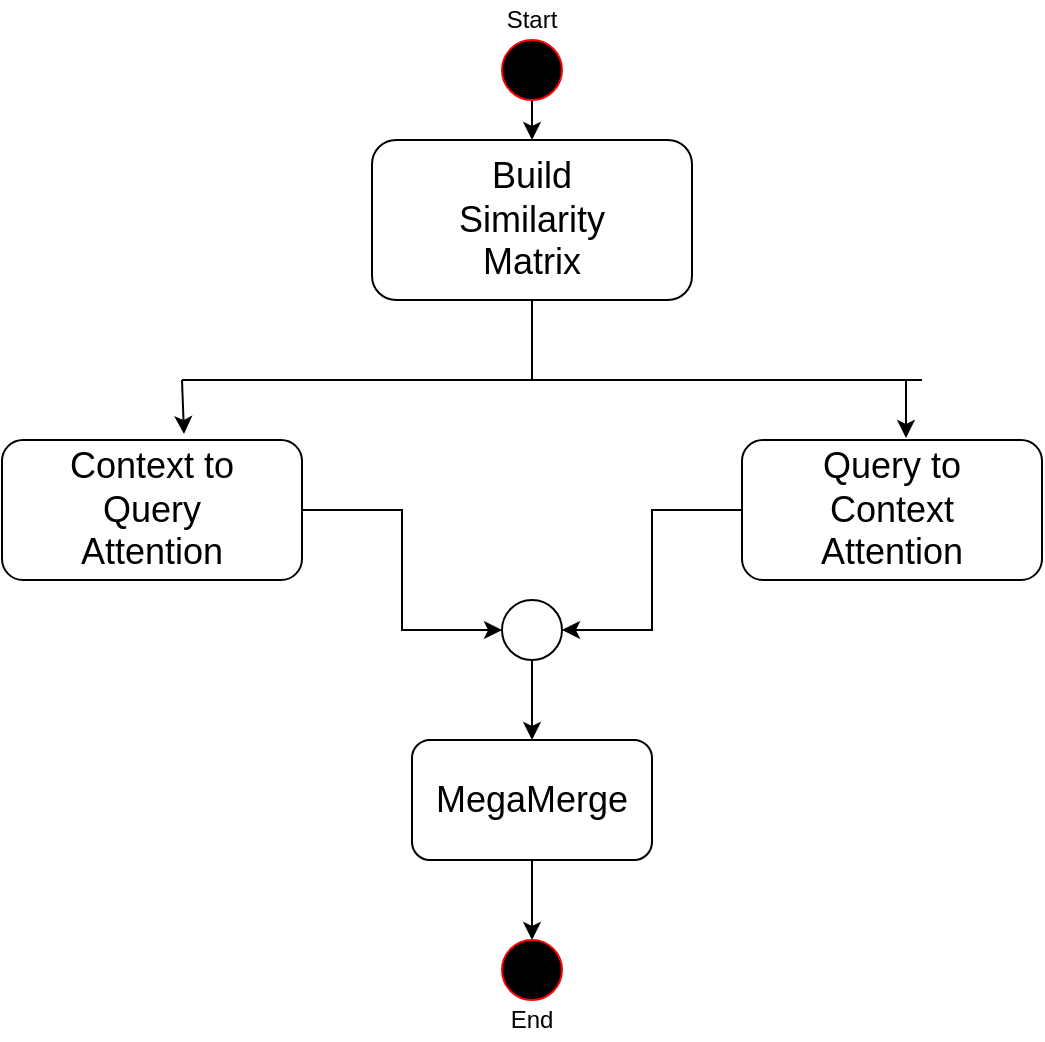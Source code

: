 <mxfile version="13.8.0" type="github">
  <diagram id="e7LwDIP-vcQy6ShYuZ_r" name="Page-1">
    <mxGraphModel dx="868" dy="479" grid="1" gridSize="10" guides="1" tooltips="1" connect="1" arrows="1" fold="1" page="1" pageScale="1" pageWidth="850" pageHeight="1100" math="0" shadow="0">
      <root>
        <mxCell id="0" />
        <mxCell id="1" parent="0" />
        <mxCell id="kQn8n2zBx9t5nKiIXPxH-13" style="edgeStyle=orthogonalEdgeStyle;rounded=0;orthogonalLoop=1;jettySize=auto;html=1;" edge="1" parent="1" source="kQn8n2zBx9t5nKiIXPxH-1">
          <mxGeometry relative="1" as="geometry">
            <mxPoint x="385" y="120" as="targetPoint" />
          </mxGeometry>
        </mxCell>
        <mxCell id="kQn8n2zBx9t5nKiIXPxH-1" value="" style="ellipse;whiteSpace=wrap;html=1;aspect=fixed;fillColor=#000000;strokeColor=#FF0000;" vertex="1" parent="1">
          <mxGeometry x="370" y="70" width="30" height="30" as="geometry" />
        </mxCell>
        <mxCell id="kQn8n2zBx9t5nKiIXPxH-2" value="Start" style="text;html=1;strokeColor=none;fillColor=none;align=center;verticalAlign=middle;whiteSpace=wrap;rounded=0;" vertex="1" parent="1">
          <mxGeometry x="365" y="50" width="40" height="20" as="geometry" />
        </mxCell>
        <mxCell id="kQn8n2zBx9t5nKiIXPxH-3" value="&lt;div&gt;&lt;font style=&quot;font-size: 18px&quot;&gt;Build&lt;/font&gt;&lt;/div&gt;&lt;div&gt;&lt;font style=&quot;font-size: 18px&quot;&gt;Similarity&lt;/font&gt;&lt;/div&gt;&lt;div&gt;&lt;font style=&quot;font-size: 18px&quot;&gt;Matrix&lt;/font&gt;&lt;br&gt;&lt;/div&gt;" style="rounded=1;whiteSpace=wrap;html=1;strokeColor=#000000;fillColor=#FFFFFF;" vertex="1" parent="1">
          <mxGeometry x="305" y="120" width="160" height="80" as="geometry" />
        </mxCell>
        <mxCell id="kQn8n2zBx9t5nKiIXPxH-23" style="edgeStyle=orthogonalEdgeStyle;rounded=0;orthogonalLoop=1;jettySize=auto;html=1;entryX=0;entryY=0.5;entryDx=0;entryDy=0;" edge="1" parent="1" source="kQn8n2zBx9t5nKiIXPxH-4" target="kQn8n2zBx9t5nKiIXPxH-6">
          <mxGeometry relative="1" as="geometry" />
        </mxCell>
        <mxCell id="kQn8n2zBx9t5nKiIXPxH-4" value="&lt;div&gt;&lt;font style=&quot;font-size: 18px&quot;&gt;Context to&lt;/font&gt;&lt;/div&gt;&lt;div&gt;&lt;font style=&quot;font-size: 18px&quot;&gt;Query&lt;/font&gt;&lt;/div&gt;&lt;div&gt;&lt;font style=&quot;font-size: 18px&quot;&gt;Attention&lt;/font&gt;&lt;br&gt;&lt;/div&gt;" style="rounded=1;whiteSpace=wrap;html=1;strokeColor=#000000;fillColor=#FFFFFF;" vertex="1" parent="1">
          <mxGeometry x="120" y="270" width="150" height="70" as="geometry" />
        </mxCell>
        <mxCell id="kQn8n2zBx9t5nKiIXPxH-25" style="edgeStyle=orthogonalEdgeStyle;rounded=0;orthogonalLoop=1;jettySize=auto;html=1;entryX=1;entryY=0.5;entryDx=0;entryDy=0;" edge="1" parent="1" source="kQn8n2zBx9t5nKiIXPxH-5" target="kQn8n2zBx9t5nKiIXPxH-6">
          <mxGeometry relative="1" as="geometry" />
        </mxCell>
        <mxCell id="kQn8n2zBx9t5nKiIXPxH-5" value="&lt;div&gt;&lt;font style=&quot;font-size: 18px&quot;&gt;Query to&lt;/font&gt;&lt;/div&gt;&lt;div&gt;&lt;font style=&quot;font-size: 18px&quot;&gt;Context&lt;br&gt;&lt;/font&gt;&lt;/div&gt;&lt;div&gt;&lt;font style=&quot;font-size: 18px&quot;&gt;Attention&lt;/font&gt;&lt;br&gt;&lt;/div&gt;" style="rounded=1;whiteSpace=wrap;html=1;strokeColor=#000000;fillColor=#FFFFFF;" vertex="1" parent="1">
          <mxGeometry x="490" y="270" width="150" height="70" as="geometry" />
        </mxCell>
        <mxCell id="kQn8n2zBx9t5nKiIXPxH-26" style="edgeStyle=orthogonalEdgeStyle;rounded=0;orthogonalLoop=1;jettySize=auto;html=1;entryX=0.5;entryY=0;entryDx=0;entryDy=0;" edge="1" parent="1" source="kQn8n2zBx9t5nKiIXPxH-6" target="kQn8n2zBx9t5nKiIXPxH-7">
          <mxGeometry relative="1" as="geometry" />
        </mxCell>
        <mxCell id="kQn8n2zBx9t5nKiIXPxH-6" value="" style="ellipse;whiteSpace=wrap;html=1;aspect=fixed;strokeColor=#000000;fillColor=#FFFFFF;" vertex="1" parent="1">
          <mxGeometry x="370" y="350" width="30" height="30" as="geometry" />
        </mxCell>
        <mxCell id="kQn8n2zBx9t5nKiIXPxH-28" style="edgeStyle=orthogonalEdgeStyle;rounded=0;orthogonalLoop=1;jettySize=auto;html=1;entryX=0.5;entryY=0;entryDx=0;entryDy=0;" edge="1" parent="1" source="kQn8n2zBx9t5nKiIXPxH-7" target="kQn8n2zBx9t5nKiIXPxH-8">
          <mxGeometry relative="1" as="geometry" />
        </mxCell>
        <mxCell id="kQn8n2zBx9t5nKiIXPxH-7" value="&lt;font style=&quot;font-size: 18px&quot;&gt;MegaMerge&lt;/font&gt;" style="rounded=1;whiteSpace=wrap;html=1;strokeColor=#000000;fillColor=#FFFFFF;" vertex="1" parent="1">
          <mxGeometry x="325" y="420" width="120" height="60" as="geometry" />
        </mxCell>
        <mxCell id="kQn8n2zBx9t5nKiIXPxH-8" value="" style="ellipse;whiteSpace=wrap;html=1;aspect=fixed;fillColor=#000000;strokeColor=#FF0000;" vertex="1" parent="1">
          <mxGeometry x="370" y="520" width="30" height="30" as="geometry" />
        </mxCell>
        <mxCell id="kQn8n2zBx9t5nKiIXPxH-9" value="End" style="text;html=1;strokeColor=none;fillColor=none;align=center;verticalAlign=middle;whiteSpace=wrap;rounded=0;" vertex="1" parent="1">
          <mxGeometry x="365" y="550" width="40" height="20" as="geometry" />
        </mxCell>
        <mxCell id="kQn8n2zBx9t5nKiIXPxH-16" value="" style="endArrow=none;html=1;exitX=0.5;exitY=1;exitDx=0;exitDy=0;" edge="1" parent="1" source="kQn8n2zBx9t5nKiIXPxH-3">
          <mxGeometry width="50" height="50" relative="1" as="geometry">
            <mxPoint x="210" y="250" as="sourcePoint" />
            <mxPoint x="385" y="240" as="targetPoint" />
          </mxGeometry>
        </mxCell>
        <mxCell id="kQn8n2zBx9t5nKiIXPxH-17" value="" style="endArrow=none;html=1;" edge="1" parent="1">
          <mxGeometry width="50" height="50" relative="1" as="geometry">
            <mxPoint x="210" y="240" as="sourcePoint" />
            <mxPoint x="580" y="240" as="targetPoint" />
          </mxGeometry>
        </mxCell>
        <mxCell id="kQn8n2zBx9t5nKiIXPxH-19" value="" style="endArrow=classic;html=1;" edge="1" parent="1">
          <mxGeometry width="50" height="50" relative="1" as="geometry">
            <mxPoint x="210" y="240" as="sourcePoint" />
            <mxPoint x="211" y="267" as="targetPoint" />
          </mxGeometry>
        </mxCell>
        <mxCell id="kQn8n2zBx9t5nKiIXPxH-20" value="" style="endArrow=classic;html=1;" edge="1" parent="1">
          <mxGeometry width="50" height="50" relative="1" as="geometry">
            <mxPoint x="572" y="240" as="sourcePoint" />
            <mxPoint x="572" y="269" as="targetPoint" />
          </mxGeometry>
        </mxCell>
      </root>
    </mxGraphModel>
  </diagram>
</mxfile>
